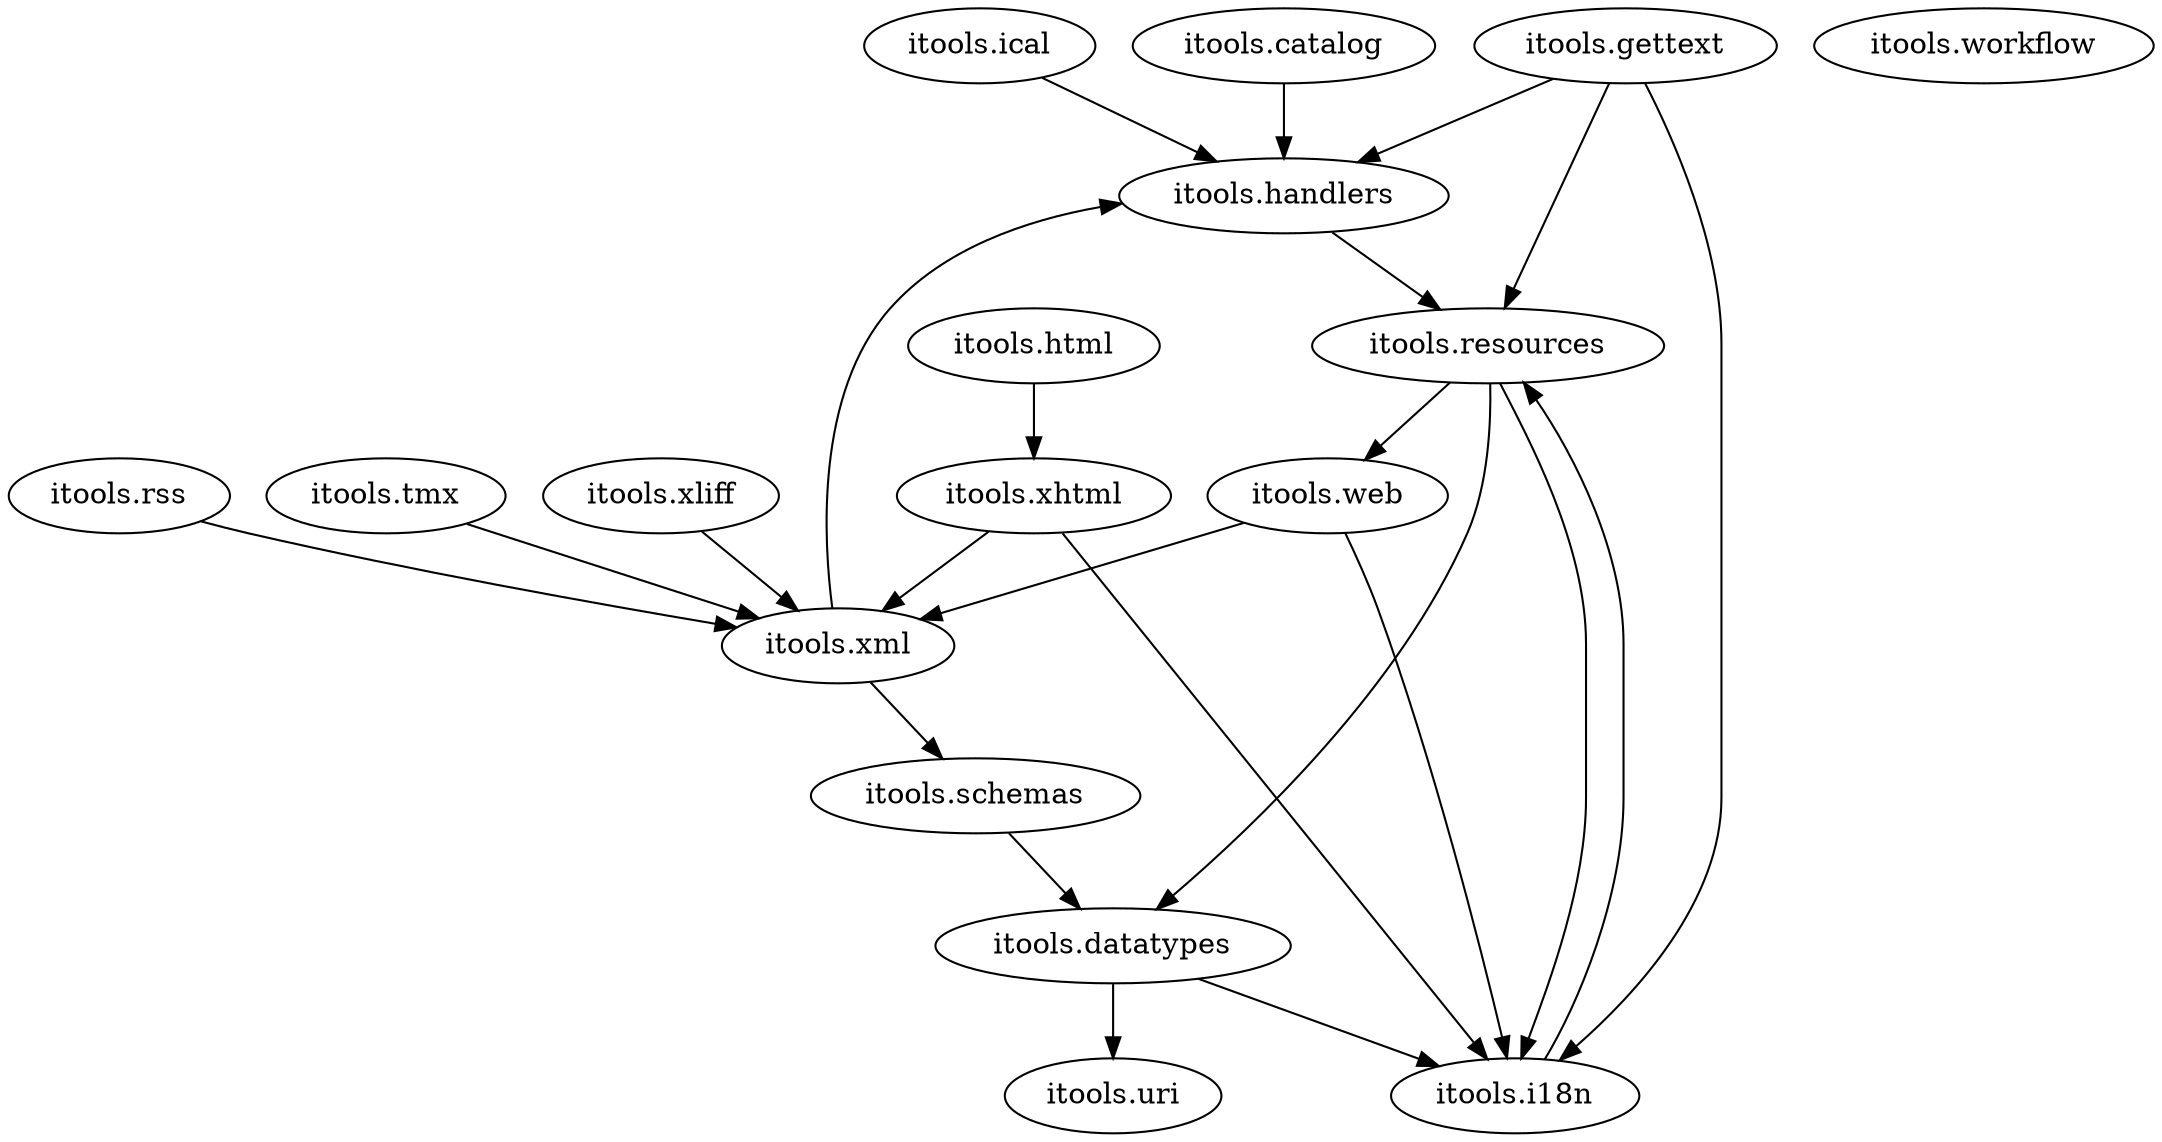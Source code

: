 digraph G {
##  "itools.catalog" -> "itools.uri";
  "itools.catalog" -> "itools.handlers";

  "itools.datatypes" -> "itools.uri";
  "itools.datatypes" -> "itools.i18n";

##  "itools.handlers" -> "itools.uri";
  "itools.handlers" -> "itools.resources";

  "itools.gettext" -> "itools.resources";
  "itools.gettext" -> "itools.handlers";
  "itools.gettext" -> "itools.i18n";

##  "itools.html" -> "itools.datatypes";
##  "itools.html" -> "itools.handlers";
##  "itools.html" -> "itools.xml";
  "itools.html" -> "itools.xhtml";

  "itools.i18n" -> "itools.resources";

  "itools.ical" -> "itools.handlers";
##  "itools.ical" -> "itools.datatypes";
##  "itools.ical" -> "itools.resources";

##  "itools.resources" -> "itools.uri";
  "itools.resources" -> "itools.i18n";
  "itools.resources" -> "itools.datatypes";
  "itools.resources" -> "itools.web";

##  "itools.rss" -> "itools.handlers";
  "itools.rss" -> "itools.xml";

  "itools.schemas" -> "itools.datatypes";

##  "itools.tmx" -> "itools.handlers";
  "itools.tmx" -> "itools.xml";

##  "itools.web" -> "itools.handlers";
##  "itools.web" -> "itools.uri";
##  "itools.web" -> "itools.datatypes";
  "itools.web" -> "itools.xml";
##  "itools.web" -> "itools.resources";
  "itools.web" -> "itools.i18n";

  "itools.workflow";

##  "itools.xhtml" -> "itools.datatypes";
  "itools.xhtml" -> "itools.xml";
  "itools.xhtml" -> "itools.i18n";

##  "itools.xliff" -> "itools.handlers";
  "itools.xliff" -> "itools.xml";

##  "itools.xml" -> "itools.datatypes";
  "itools.xml" -> "itools.schemas";
  "itools.xml" -> "itools.handlers";
}